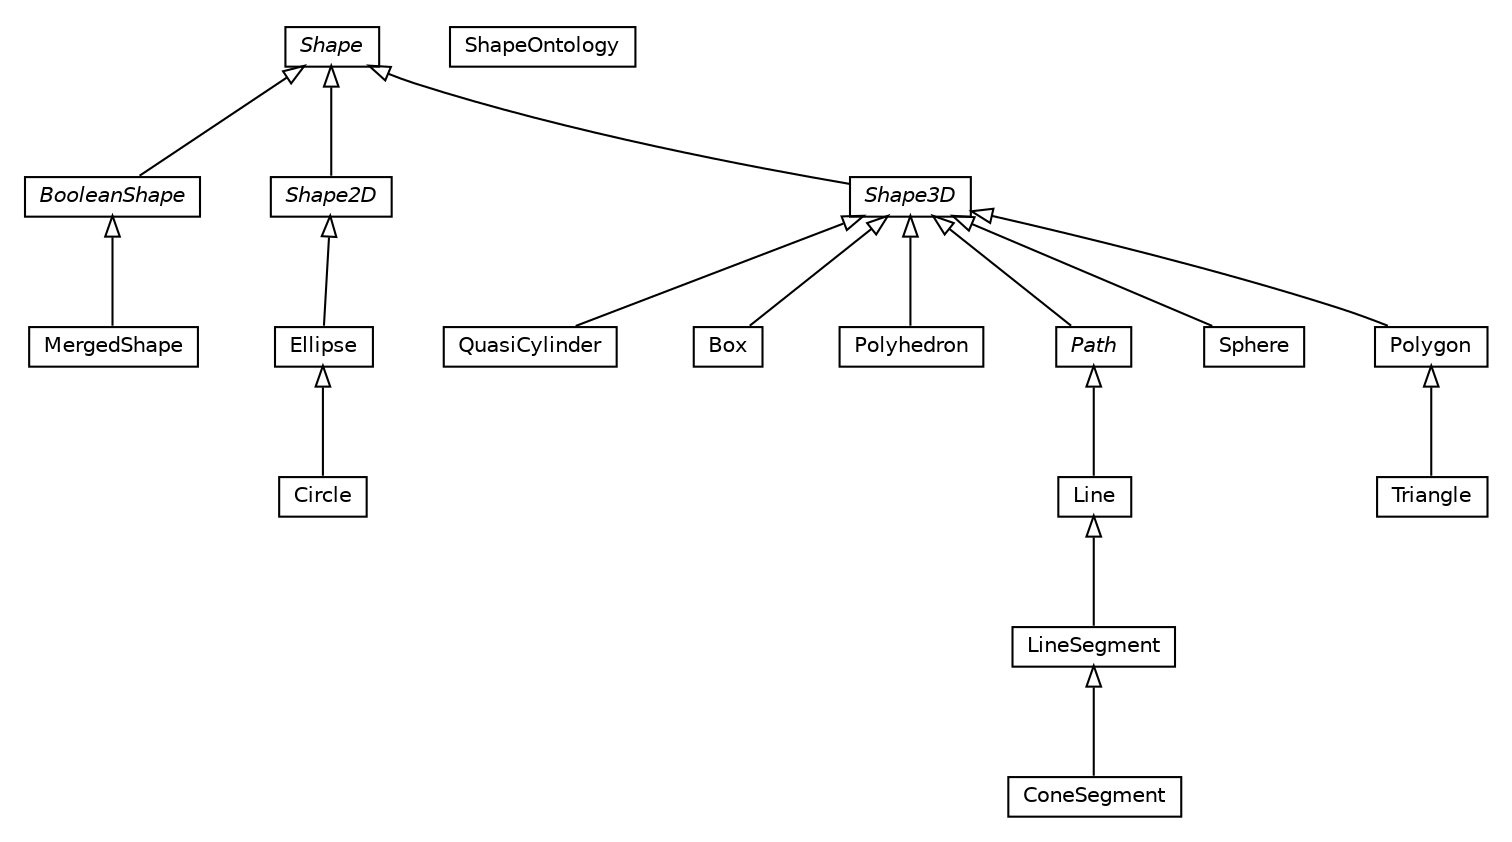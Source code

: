 #!/usr/local/bin/dot
#
# Class diagram 
# Generated by UMLGraph version 5.1 (http://www.umlgraph.org/)
#

digraph G {
	edge [fontname="Helvetica",fontsize=10,labelfontname="Helvetica",labelfontsize=10];
	node [fontname="Helvetica",fontsize=10,shape=plaintext];
	nodesep=0.25;
	ranksep=0.5;
	// org.universAAL.ontology.shape.QuasiCylinder
	c253665 [label=<<table title="org.universAAL.ontology.shape.QuasiCylinder" border="0" cellborder="1" cellspacing="0" cellpadding="2" port="p" href="./QuasiCylinder.html">
		<tr><td><table border="0" cellspacing="0" cellpadding="1">
<tr><td align="center" balign="center"> QuasiCylinder </td></tr>
		</table></td></tr>
		</table>>, fontname="Helvetica", fontcolor="black", fontsize=10.0];
	// org.universAAL.ontology.shape.ConeSegment
	c253666 [label=<<table title="org.universAAL.ontology.shape.ConeSegment" border="0" cellborder="1" cellspacing="0" cellpadding="2" port="p" href="./ConeSegment.html">
		<tr><td><table border="0" cellspacing="0" cellpadding="1">
<tr><td align="center" balign="center"> ConeSegment </td></tr>
		</table></td></tr>
		</table>>, fontname="Helvetica", fontcolor="black", fontsize=10.0];
	// org.universAAL.ontology.shape.Line
	c253667 [label=<<table title="org.universAAL.ontology.shape.Line" border="0" cellborder="1" cellspacing="0" cellpadding="2" port="p" href="./Line.html">
		<tr><td><table border="0" cellspacing="0" cellpadding="1">
<tr><td align="center" balign="center"> Line </td></tr>
		</table></td></tr>
		</table>>, fontname="Helvetica", fontcolor="black", fontsize=10.0];
	// org.universAAL.ontology.shape.LineSegment
	c253668 [label=<<table title="org.universAAL.ontology.shape.LineSegment" border="0" cellborder="1" cellspacing="0" cellpadding="2" port="p" href="./LineSegment.html">
		<tr><td><table border="0" cellspacing="0" cellpadding="1">
<tr><td align="center" balign="center"> LineSegment </td></tr>
		</table></td></tr>
		</table>>, fontname="Helvetica", fontcolor="black", fontsize=10.0];
	// org.universAAL.ontology.shape.Box
	c253669 [label=<<table title="org.universAAL.ontology.shape.Box" border="0" cellborder="1" cellspacing="0" cellpadding="2" port="p" href="./Box.html">
		<tr><td><table border="0" cellspacing="0" cellpadding="1">
<tr><td align="center" balign="center"> Box </td></tr>
		</table></td></tr>
		</table>>, fontname="Helvetica", fontcolor="black", fontsize=10.0];
	// org.universAAL.ontology.shape.Polyhedron
	c253670 [label=<<table title="org.universAAL.ontology.shape.Polyhedron" border="0" cellborder="1" cellspacing="0" cellpadding="2" port="p" href="./Polyhedron.html">
		<tr><td><table border="0" cellspacing="0" cellpadding="1">
<tr><td align="center" balign="center"> Polyhedron </td></tr>
		</table></td></tr>
		</table>>, fontname="Helvetica", fontcolor="black", fontsize=10.0];
	// org.universAAL.ontology.shape.Path
	c253671 [label=<<table title="org.universAAL.ontology.shape.Path" border="0" cellborder="1" cellspacing="0" cellpadding="2" port="p" href="./Path.html">
		<tr><td><table border="0" cellspacing="0" cellpadding="1">
<tr><td align="center" balign="center"><font face="Helvetica-Oblique"> Path </font></td></tr>
		</table></td></tr>
		</table>>, fontname="Helvetica", fontcolor="black", fontsize=10.0];
	// org.universAAL.ontology.shape.BooleanShape
	c253672 [label=<<table title="org.universAAL.ontology.shape.BooleanShape" border="0" cellborder="1" cellspacing="0" cellpadding="2" port="p" href="./BooleanShape.html">
		<tr><td><table border="0" cellspacing="0" cellpadding="1">
<tr><td align="center" balign="center"><font face="Helvetica-Oblique"> BooleanShape </font></td></tr>
		</table></td></tr>
		</table>>, fontname="Helvetica", fontcolor="black", fontsize=10.0];
	// org.universAAL.ontology.shape.MergedShape
	c253673 [label=<<table title="org.universAAL.ontology.shape.MergedShape" border="0" cellborder="1" cellspacing="0" cellpadding="2" port="p" href="./MergedShape.html">
		<tr><td><table border="0" cellspacing="0" cellpadding="1">
<tr><td align="center" balign="center"> MergedShape </td></tr>
		</table></td></tr>
		</table>>, fontname="Helvetica", fontcolor="black", fontsize=10.0];
	// org.universAAL.ontology.shape.Ellipse
	c253674 [label=<<table title="org.universAAL.ontology.shape.Ellipse" border="0" cellborder="1" cellspacing="0" cellpadding="2" port="p" href="./Ellipse.html">
		<tr><td><table border="0" cellspacing="0" cellpadding="1">
<tr><td align="center" balign="center"> Ellipse </td></tr>
		</table></td></tr>
		</table>>, fontname="Helvetica", fontcolor="black", fontsize=10.0];
	// org.universAAL.ontology.shape.Circle
	c253675 [label=<<table title="org.universAAL.ontology.shape.Circle" border="0" cellborder="1" cellspacing="0" cellpadding="2" port="p" href="./Circle.html">
		<tr><td><table border="0" cellspacing="0" cellpadding="1">
<tr><td align="center" balign="center"> Circle </td></tr>
		</table></td></tr>
		</table>>, fontname="Helvetica", fontcolor="black", fontsize=10.0];
	// org.universAAL.ontology.shape.ShapeOntology
	c253676 [label=<<table title="org.universAAL.ontology.shape.ShapeOntology" border="0" cellborder="1" cellspacing="0" cellpadding="2" port="p" href="./ShapeOntology.html">
		<tr><td><table border="0" cellspacing="0" cellpadding="1">
<tr><td align="center" balign="center"> ShapeOntology </td></tr>
		</table></td></tr>
		</table>>, fontname="Helvetica", fontcolor="black", fontsize=10.0];
	// org.universAAL.ontology.shape.Sphere
	c253677 [label=<<table title="org.universAAL.ontology.shape.Sphere" border="0" cellborder="1" cellspacing="0" cellpadding="2" port="p" href="./Sphere.html">
		<tr><td><table border="0" cellspacing="0" cellpadding="1">
<tr><td align="center" balign="center"> Sphere </td></tr>
		</table></td></tr>
		</table>>, fontname="Helvetica", fontcolor="black", fontsize=10.0];
	// org.universAAL.ontology.shape.Shape2D
	c253678 [label=<<table title="org.universAAL.ontology.shape.Shape2D" border="0" cellborder="1" cellspacing="0" cellpadding="2" port="p" href="./Shape2D.html">
		<tr><td><table border="0" cellspacing="0" cellpadding="1">
<tr><td align="center" balign="center"><font face="Helvetica-Oblique"> Shape2D </font></td></tr>
		</table></td></tr>
		</table>>, fontname="Helvetica", fontcolor="black", fontsize=10.0];
	// org.universAAL.ontology.shape.Shape3D
	c253679 [label=<<table title="org.universAAL.ontology.shape.Shape3D" border="0" cellborder="1" cellspacing="0" cellpadding="2" port="p" href="./Shape3D.html">
		<tr><td><table border="0" cellspacing="0" cellpadding="1">
<tr><td align="center" balign="center"><font face="Helvetica-Oblique"> Shape3D </font></td></tr>
		</table></td></tr>
		</table>>, fontname="Helvetica", fontcolor="black", fontsize=10.0];
	// org.universAAL.ontology.shape.Polygon
	c253680 [label=<<table title="org.universAAL.ontology.shape.Polygon" border="0" cellborder="1" cellspacing="0" cellpadding="2" port="p" href="./Polygon.html">
		<tr><td><table border="0" cellspacing="0" cellpadding="1">
<tr><td align="center" balign="center"> Polygon </td></tr>
		</table></td></tr>
		</table>>, fontname="Helvetica", fontcolor="black", fontsize=10.0];
	// org.universAAL.ontology.shape.Triangle
	c253681 [label=<<table title="org.universAAL.ontology.shape.Triangle" border="0" cellborder="1" cellspacing="0" cellpadding="2" port="p" href="./Triangle.html">
		<tr><td><table border="0" cellspacing="0" cellpadding="1">
<tr><td align="center" balign="center"> Triangle </td></tr>
		</table></td></tr>
		</table>>, fontname="Helvetica", fontcolor="black", fontsize=10.0];
	// org.universAAL.ontology.shape.Shape
	c253682 [label=<<table title="org.universAAL.ontology.shape.Shape" border="0" cellborder="1" cellspacing="0" cellpadding="2" port="p" href="./Shape.html">
		<tr><td><table border="0" cellspacing="0" cellpadding="1">
<tr><td align="center" balign="center"><font face="Helvetica-Oblique"> Shape </font></td></tr>
		</table></td></tr>
		</table>>, fontname="Helvetica", fontcolor="black", fontsize=10.0];
	//org.universAAL.ontology.shape.QuasiCylinder extends org.universAAL.ontology.shape.Shape3D
	c253679:p -> c253665:p [dir=back,arrowtail=empty];
	//org.universAAL.ontology.shape.ConeSegment extends org.universAAL.ontology.shape.LineSegment
	c253668:p -> c253666:p [dir=back,arrowtail=empty];
	//org.universAAL.ontology.shape.Line extends org.universAAL.ontology.shape.Path
	c253671:p -> c253667:p [dir=back,arrowtail=empty];
	//org.universAAL.ontology.shape.LineSegment extends org.universAAL.ontology.shape.Line
	c253667:p -> c253668:p [dir=back,arrowtail=empty];
	//org.universAAL.ontology.shape.Box extends org.universAAL.ontology.shape.Shape3D
	c253679:p -> c253669:p [dir=back,arrowtail=empty];
	//org.universAAL.ontology.shape.Polyhedron extends org.universAAL.ontology.shape.Shape3D
	c253679:p -> c253670:p [dir=back,arrowtail=empty];
	//org.universAAL.ontology.shape.Path extends org.universAAL.ontology.shape.Shape3D
	c253679:p -> c253671:p [dir=back,arrowtail=empty];
	//org.universAAL.ontology.shape.BooleanShape extends org.universAAL.ontology.shape.Shape
	c253682:p -> c253672:p [dir=back,arrowtail=empty];
	//org.universAAL.ontology.shape.MergedShape extends org.universAAL.ontology.shape.BooleanShape
	c253672:p -> c253673:p [dir=back,arrowtail=empty];
	//org.universAAL.ontology.shape.Ellipse extends org.universAAL.ontology.shape.Shape2D
	c253678:p -> c253674:p [dir=back,arrowtail=empty];
	//org.universAAL.ontology.shape.Circle extends org.universAAL.ontology.shape.Ellipse
	c253674:p -> c253675:p [dir=back,arrowtail=empty];
	//org.universAAL.ontology.shape.Sphere extends org.universAAL.ontology.shape.Shape3D
	c253679:p -> c253677:p [dir=back,arrowtail=empty];
	//org.universAAL.ontology.shape.Shape2D extends org.universAAL.ontology.shape.Shape
	c253682:p -> c253678:p [dir=back,arrowtail=empty];
	//org.universAAL.ontology.shape.Shape3D extends org.universAAL.ontology.shape.Shape
	c253682:p -> c253679:p [dir=back,arrowtail=empty];
	//org.universAAL.ontology.shape.Polygon extends org.universAAL.ontology.shape.Shape3D
	c253679:p -> c253680:p [dir=back,arrowtail=empty];
	//org.universAAL.ontology.shape.Triangle extends org.universAAL.ontology.shape.Polygon
	c253680:p -> c253681:p [dir=back,arrowtail=empty];
}

